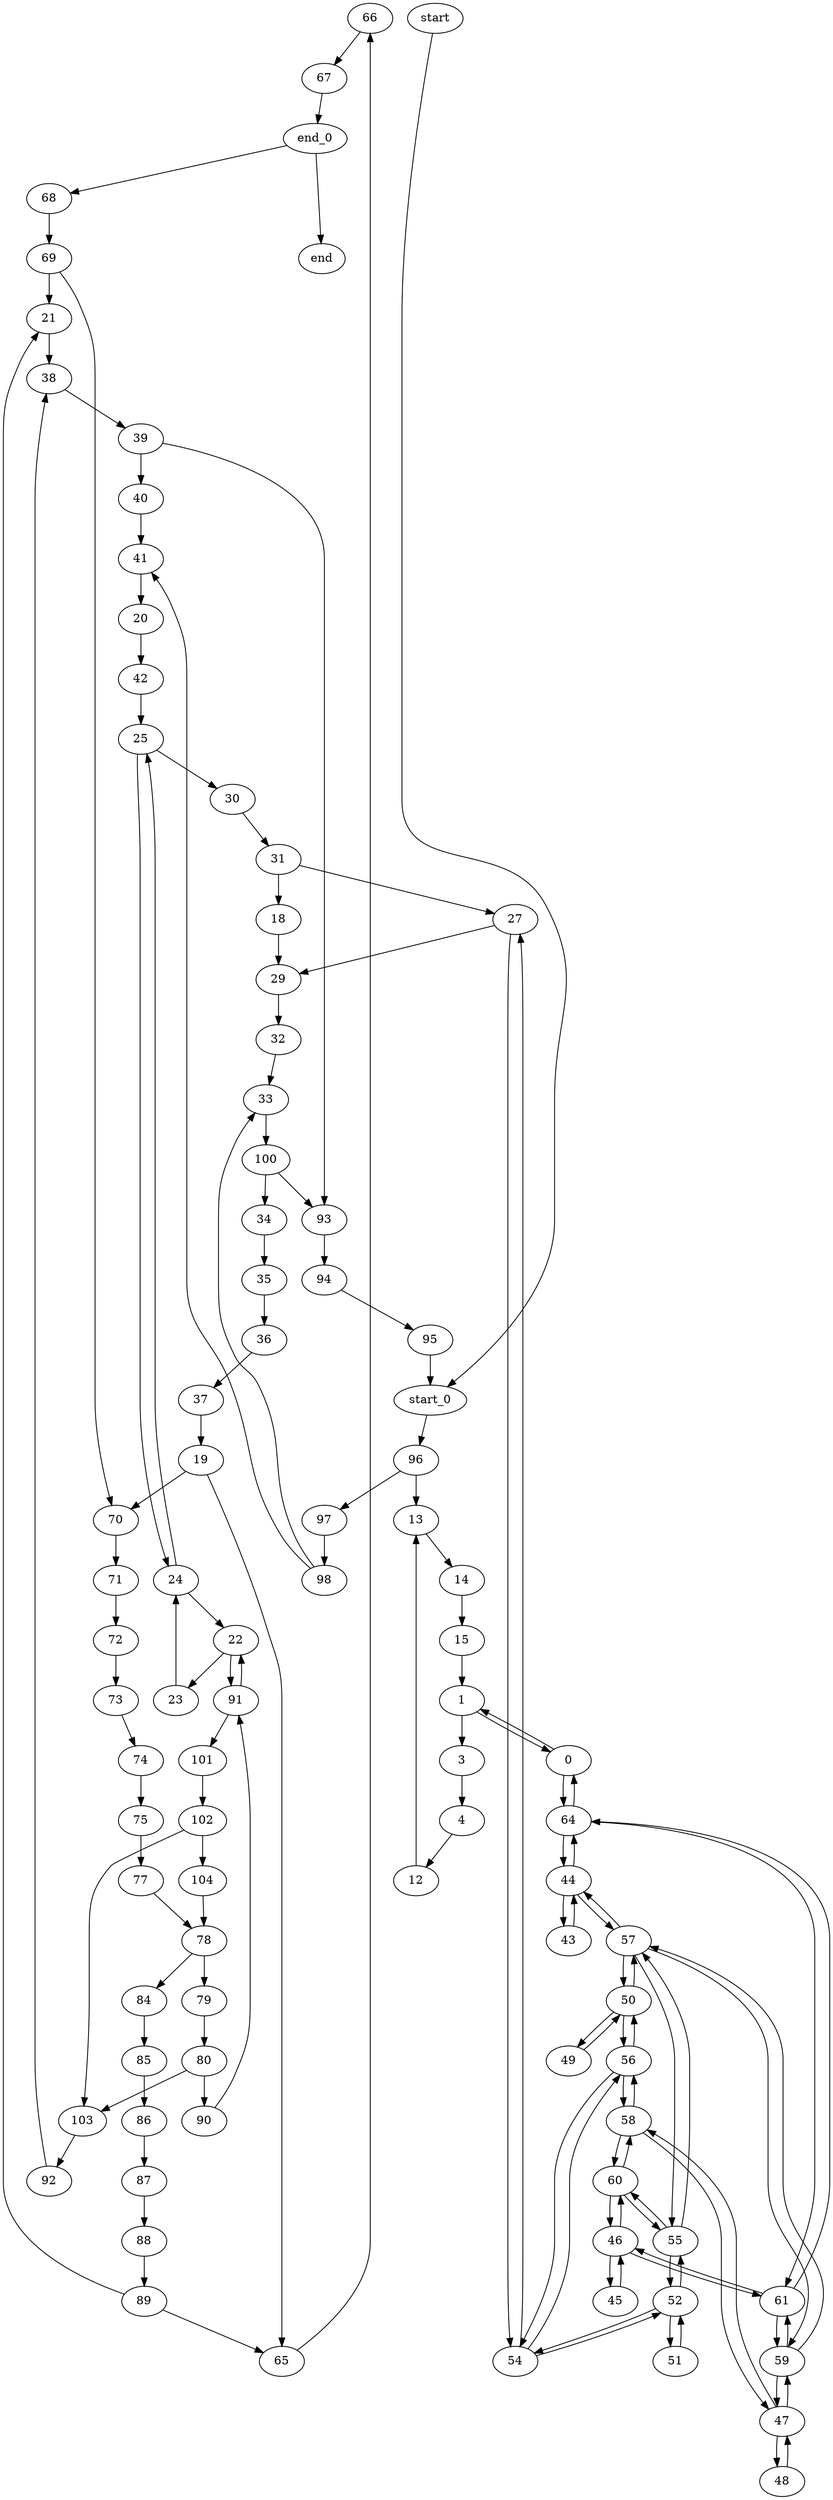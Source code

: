 strict digraph {
    66
    85
    "start_0"
    33
    96
    1
    80
    71
    44
    23
    21
    45
    58
    60
    37
    20
    61
    52
    72
    100
    56
    4
    59
    69
    48
    84
    94
    49
    29
    98
    73
    55
    43
    12
    57
    54
    36
    15
    104
    92
    87
    27
    19
    46
    50
    67
    88
    65
    68
    25
    38
    77
    95
    79
    34
    101
    "end"
    90
    0
    47
    51
    74
    24
    42
    102
    78
    91
    18
    75
    3
    39
    31
    13
    40
    64
    "end_0"
    70
    103
    97
    35
    "start"
    22
    30
    14
    32
    86
    89
    93
    41
    66 -> 67 [weight=2254]
    85 -> 86 [weight=3029]
    "start_0" -> 96 [weight=120]
    33 -> 100 [weight=4369]
    96 -> 13 [weight=2865]
    96 -> 97 [weight=2773]
    1 -> 3 [weight=1999]
    1 -> 0 [weight=1573]
    80 -> 90 [weight=29876]
    80 -> 103 [weight=2047]
    71 -> 72 [weight=3895]
    44 -> 64 [weight=1174]
    44 -> 57 [weight=1129]
    44 -> 43 [weight=255]
    23 -> 24 [weight=1807]
    21 -> 38 [weight=16458]
    45 -> 46 [weight=235]
    58 -> 60 [weight=468]
    58 -> 56 [weight=431]
    58 -> 47 [weight=1175]
    60 -> 46 [weight=1167]
    60 -> 58 [weight=468]
    60 -> 55 [weight=159]
    37 -> 19 [weight=5284]
    20 -> 42 [weight=566]
    61 -> 64 [weight=508]
    61 -> 59 [weight=490]
    61 -> 46 [weight=1181]
    52 -> 54 [weight=1332]
    52 -> 55 [weight=1186]
    52 -> 51 [weight=195]
    72 -> 73 [weight=2872]
    100 -> 93 [weight=2056]
    100 -> 34 [weight=4038]
    56 -> 50 [weight=1192]
    56 -> 54 [weight=547]
    56 -> 58 [weight=431]
    4 -> 12 [weight=3150]
    59 -> 61 [weight=490]
    59 -> 57 [weight=418]
    59 -> 47 [weight=1190]
    69 -> 21 [weight=3059]
    69 -> 70 [weight=1719]
    48 -> 47 [weight=204]
    84 -> 85 [weight=3735]
    94 -> 95 [weight=2665]
    49 -> 50 [weight=198]
    29 -> 32 [weight=2449]
    98 -> 33 [weight=1496]
    98 -> 41 [weight=2187]
    73 -> 74 [weight=788]
    55 -> 60 [weight=159]
    55 -> 52 [weight=1186]
    55 -> 57 [weight=358]
    43 -> 44 [weight=255]
    12 -> 13 [weight=5014]
    57 -> 50 [weight=1192]
    57 -> 59 [weight=418]
    57 -> 44 [weight=1129]
    57 -> 55 [weight=358]
    54 -> 27 [weight=2095]
    54 -> 52 [weight=1332]
    54 -> 56 [weight=547]
    36 -> 37 [weight=9132]
    15 -> 1 [weight=2005]
    104 -> 78 [weight=944]
    92 -> 38 [weight=3589]
    87 -> 88 [weight=5729]
    27 -> 29 [weight=1205]
    27 -> 54 [weight=2095]
    19 -> 65 [weight=1911]
    19 -> 70 [weight=2732]
    46 -> 60 [weight=1167]
    46 -> 45 [weight=235]
    46 -> 61 [weight=1181]
    50 -> 56 [weight=1192]
    50 -> 49 [weight=198]
    50 -> 57 [weight=1192]
    67 -> "end_0" [weight=483]
    88 -> 89 [weight=7817]
    65 -> 66 [weight=2886]
    68 -> 69 [weight=2476]
    25 -> 24 [weight=248]
    25 -> 30 [weight=1645]
    38 -> 39 [weight=11222]
    77 -> 78 [weight=2138]
    95 -> "start_0" [weight=3130]
    79 -> 80 [weight=37236]
    34 -> 35 [weight=6487]
    101 -> 102 [weight=27752]
    90 -> 91 [weight=2301]
    0 -> 64 [weight=1595]
    0 -> 1 [weight=1573]
    47 -> 48 [weight=204]
    47 -> 59 [weight=1190]
    47 -> 58 [weight=1175]
    51 -> 52 [weight=195]
    74 -> 75 [weight=1641]
    24 -> 25 [weight=248]
    24 -> 22 [weight=1820]
    42 -> 25 [weight=2525]
    102 -> 104 [weight=44964]
    102 -> 103 [weight=1287]
    78 -> 84 [weight=3418]
    78 -> 79 [weight=6596]
    91 -> 22 [weight=4032]
    91 -> 101 [weight=1970]
    18 -> 29 [weight=600]
    75 -> 77 [weight=2120]
    3 -> 4 [weight=3476]
    39 -> 40 [weight=5082]
    39 -> 93 [weight=4220]
    31 -> 27 [weight=1178]
    31 -> 18 [weight=861]
    13 -> 14 [weight=3002]
    40 -> 41 [weight=5104]
    64 -> 61 [weight=508]
    64 -> 44 [weight=1174]
    64 -> 0 [weight=1595]
    "end_0" -> 68 [weight=288]
    "end_0" -> "end" [weight=0]
    70 -> 71 [weight=22390]
    103 -> 92 [weight=2884]
    97 -> 98 [weight=13465]
    35 -> 36 [weight=6814]
    "start" -> "start_0" [weight=0]
    22 -> 91 [weight=4032]
    22 -> 23 [weight=1919]
    30 -> 31 [weight=518]
    14 -> 15 [weight=3483]
    32 -> 33 [weight=1008]
    86 -> 87 [weight=8289]
    89 -> 21 [weight=3165]
    89 -> 65 [weight=3221]
    93 -> 94 [weight=13132]
    41 -> 20 [weight=2271]
}
